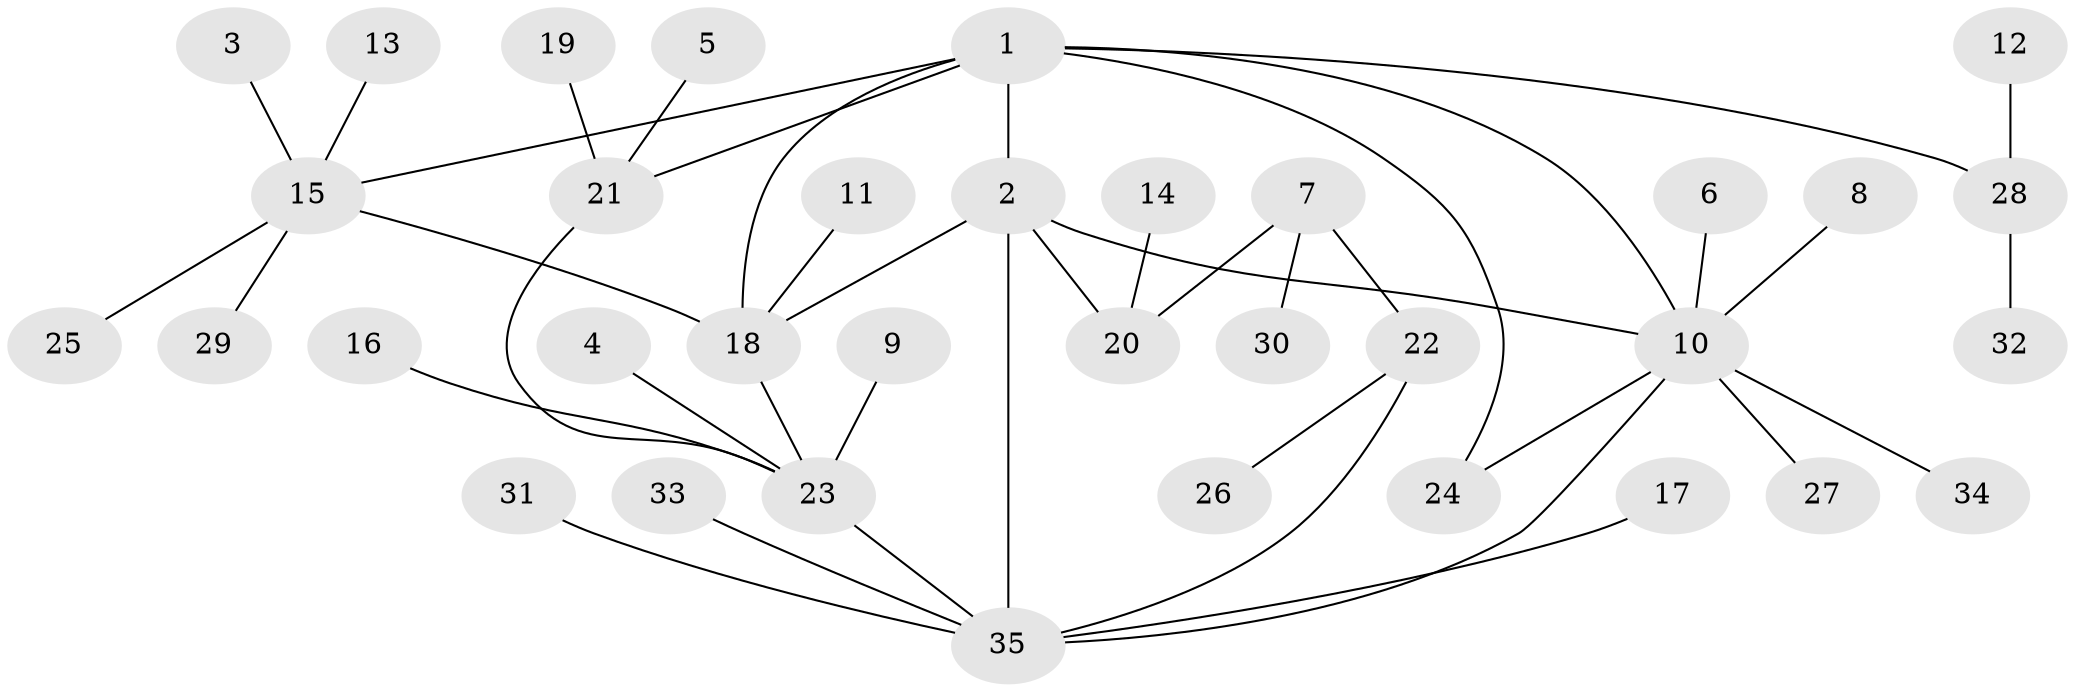 // original degree distribution, {7: 0.04081632653061224, 6: 0.04081632653061224, 5: 0.04081632653061224, 3: 0.04081632653061224, 9: 0.02040816326530612, 8: 0.02040816326530612, 4: 0.061224489795918366, 1: 0.6326530612244898, 2: 0.10204081632653061}
// Generated by graph-tools (version 1.1) at 2025/37/03/04/25 23:37:38]
// undirected, 35 vertices, 42 edges
graph export_dot {
  node [color=gray90,style=filled];
  1;
  2;
  3;
  4;
  5;
  6;
  7;
  8;
  9;
  10;
  11;
  12;
  13;
  14;
  15;
  16;
  17;
  18;
  19;
  20;
  21;
  22;
  23;
  24;
  25;
  26;
  27;
  28;
  29;
  30;
  31;
  32;
  33;
  34;
  35;
  1 -- 2 [weight=1.0];
  1 -- 10 [weight=1.0];
  1 -- 15 [weight=1.0];
  1 -- 18 [weight=1.0];
  1 -- 21 [weight=1.0];
  1 -- 24 [weight=1.0];
  1 -- 28 [weight=1.0];
  2 -- 10 [weight=1.0];
  2 -- 18 [weight=1.0];
  2 -- 20 [weight=1.0];
  2 -- 35 [weight=1.0];
  3 -- 15 [weight=1.0];
  4 -- 23 [weight=1.0];
  5 -- 21 [weight=1.0];
  6 -- 10 [weight=1.0];
  7 -- 20 [weight=1.0];
  7 -- 22 [weight=1.0];
  7 -- 30 [weight=1.0];
  8 -- 10 [weight=1.0];
  9 -- 23 [weight=1.0];
  10 -- 24 [weight=1.0];
  10 -- 27 [weight=1.0];
  10 -- 34 [weight=1.0];
  10 -- 35 [weight=1.0];
  11 -- 18 [weight=1.0];
  12 -- 28 [weight=1.0];
  13 -- 15 [weight=1.0];
  14 -- 20 [weight=1.0];
  15 -- 18 [weight=1.0];
  15 -- 25 [weight=1.0];
  15 -- 29 [weight=1.0];
  16 -- 23 [weight=1.0];
  17 -- 35 [weight=1.0];
  18 -- 23 [weight=1.0];
  19 -- 21 [weight=1.0];
  21 -- 23 [weight=1.0];
  22 -- 26 [weight=1.0];
  22 -- 35 [weight=1.0];
  23 -- 35 [weight=1.0];
  28 -- 32 [weight=1.0];
  31 -- 35 [weight=1.0];
  33 -- 35 [weight=1.0];
}
